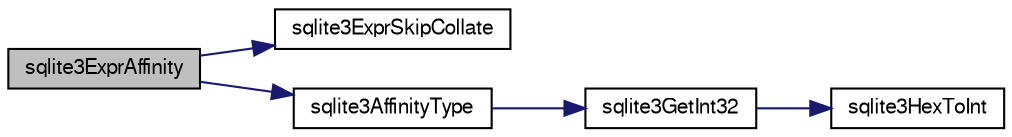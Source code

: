 digraph "sqlite3ExprAffinity"
{
  edge [fontname="FreeSans",fontsize="10",labelfontname="FreeSans",labelfontsize="10"];
  node [fontname="FreeSans",fontsize="10",shape=record];
  rankdir="LR";
  Node512078 [label="sqlite3ExprAffinity",height=0.2,width=0.4,color="black", fillcolor="grey75", style="filled", fontcolor="black"];
  Node512078 -> Node512079 [color="midnightblue",fontsize="10",style="solid",fontname="FreeSans"];
  Node512079 [label="sqlite3ExprSkipCollate",height=0.2,width=0.4,color="black", fillcolor="white", style="filled",URL="$sqlite3_8c.html#a91b59896d4e3534de7c33940dca8537c"];
  Node512078 -> Node512080 [color="midnightblue",fontsize="10",style="solid",fontname="FreeSans"];
  Node512080 [label="sqlite3AffinityType",height=0.2,width=0.4,color="black", fillcolor="white", style="filled",URL="$sqlite3_8c.html#ad3b6641027549ec6634f6239256676bd"];
  Node512080 -> Node512081 [color="midnightblue",fontsize="10",style="solid",fontname="FreeSans"];
  Node512081 [label="sqlite3GetInt32",height=0.2,width=0.4,color="black", fillcolor="white", style="filled",URL="$sqlite3_8c.html#a5f876209b4343549fc9224cd11c70928"];
  Node512081 -> Node512082 [color="midnightblue",fontsize="10",style="solid",fontname="FreeSans"];
  Node512082 [label="sqlite3HexToInt",height=0.2,width=0.4,color="black", fillcolor="white", style="filled",URL="$sqlite3_8c.html#ae3802c77b18399c03c8c9f973ff47239"];
}
